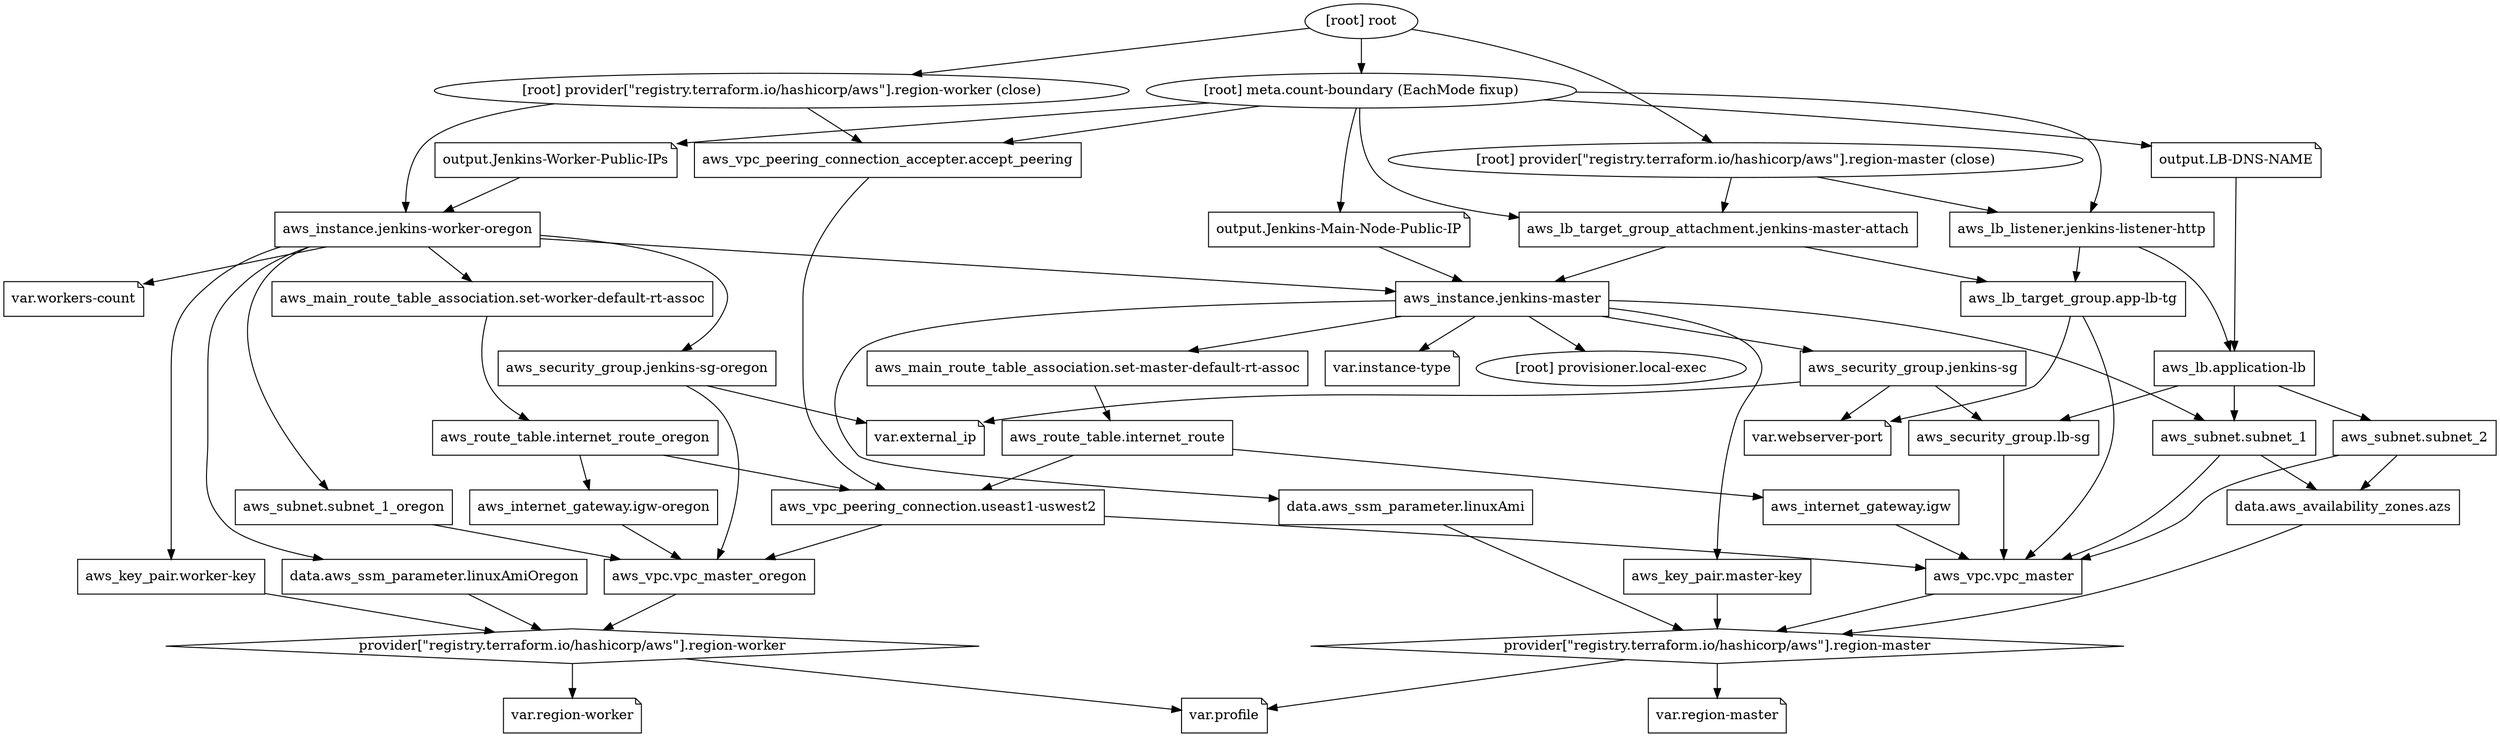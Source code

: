 digraph {
	compound = "true"
	newrank = "true"
	subgraph "root" {
		"[root] aws_instance.jenkins-master (expand)" [label = "aws_instance.jenkins-master", shape = "box"]
		"[root] aws_instance.jenkins-worker-oregon (expand)" [label = "aws_instance.jenkins-worker-oregon", shape = "box"]
		"[root] aws_internet_gateway.igw (expand)" [label = "aws_internet_gateway.igw", shape = "box"]
		"[root] aws_internet_gateway.igw-oregon (expand)" [label = "aws_internet_gateway.igw-oregon", shape = "box"]
		"[root] aws_key_pair.master-key (expand)" [label = "aws_key_pair.master-key", shape = "box"]
		"[root] aws_key_pair.worker-key (expand)" [label = "aws_key_pair.worker-key", shape = "box"]
		"[root] aws_lb.application-lb (expand)" [label = "aws_lb.application-lb", shape = "box"]
		"[root] aws_lb_listener.jenkins-listener-http (expand)" [label = "aws_lb_listener.jenkins-listener-http", shape = "box"]
		"[root] aws_lb_target_group.app-lb-tg (expand)" [label = "aws_lb_target_group.app-lb-tg", shape = "box"]
		"[root] aws_lb_target_group_attachment.jenkins-master-attach (expand)" [label = "aws_lb_target_group_attachment.jenkins-master-attach", shape = "box"]
		"[root] aws_main_route_table_association.set-master-default-rt-assoc (expand)" [label = "aws_main_route_table_association.set-master-default-rt-assoc", shape = "box"]
		"[root] aws_main_route_table_association.set-worker-default-rt-assoc (expand)" [label = "aws_main_route_table_association.set-worker-default-rt-assoc", shape = "box"]
		"[root] aws_route_table.internet_route (expand)" [label = "aws_route_table.internet_route", shape = "box"]
		"[root] aws_route_table.internet_route_oregon (expand)" [label = "aws_route_table.internet_route_oregon", shape = "box"]
		"[root] aws_security_group.jenkins-sg (expand)" [label = "aws_security_group.jenkins-sg", shape = "box"]
		"[root] aws_security_group.jenkins-sg-oregon (expand)" [label = "aws_security_group.jenkins-sg-oregon", shape = "box"]
		"[root] aws_security_group.lb-sg (expand)" [label = "aws_security_group.lb-sg", shape = "box"]
		"[root] aws_subnet.subnet_1 (expand)" [label = "aws_subnet.subnet_1", shape = "box"]
		"[root] aws_subnet.subnet_1_oregon (expand)" [label = "aws_subnet.subnet_1_oregon", shape = "box"]
		"[root] aws_subnet.subnet_2 (expand)" [label = "aws_subnet.subnet_2", shape = "box"]
		"[root] aws_vpc.vpc_master (expand)" [label = "aws_vpc.vpc_master", shape = "box"]
		"[root] aws_vpc.vpc_master_oregon (expand)" [label = "aws_vpc.vpc_master_oregon", shape = "box"]
		"[root] aws_vpc_peering_connection.useast1-uswest2 (expand)" [label = "aws_vpc_peering_connection.useast1-uswest2", shape = "box"]
		"[root] aws_vpc_peering_connection_accepter.accept_peering (expand)" [label = "aws_vpc_peering_connection_accepter.accept_peering", shape = "box"]
		"[root] data.aws_availability_zones.azs (expand)" [label = "data.aws_availability_zones.azs", shape = "box"]
		"[root] data.aws_ssm_parameter.linuxAmi (expand)" [label = "data.aws_ssm_parameter.linuxAmi", shape = "box"]
		"[root] data.aws_ssm_parameter.linuxAmiOregon (expand)" [label = "data.aws_ssm_parameter.linuxAmiOregon", shape = "box"]
		"[root] output.Jenkins-Main-Node-Public-IP" [label = "output.Jenkins-Main-Node-Public-IP", shape = "note"]
		"[root] output.Jenkins-Worker-Public-IPs" [label = "output.Jenkins-Worker-Public-IPs", shape = "note"]
		"[root] output.LB-DNS-NAME" [label = "output.LB-DNS-NAME", shape = "note"]
		"[root] provider[\"registry.terraform.io/hashicorp/aws\"].region-master" [label = "provider[\"registry.terraform.io/hashicorp/aws\"].region-master", shape = "diamond"]
		"[root] provider[\"registry.terraform.io/hashicorp/aws\"].region-worker" [label = "provider[\"registry.terraform.io/hashicorp/aws\"].region-worker", shape = "diamond"]
		"[root] var.external_ip" [label = "var.external_ip", shape = "note"]
		"[root] var.instance-type" [label = "var.instance-type", shape = "note"]
		"[root] var.profile" [label = "var.profile", shape = "note"]
		"[root] var.region-master" [label = "var.region-master", shape = "note"]
		"[root] var.region-worker" [label = "var.region-worker", shape = "note"]
		"[root] var.webserver-port" [label = "var.webserver-port", shape = "note"]
		"[root] var.workers-count" [label = "var.workers-count", shape = "note"]
		"[root] aws_instance.jenkins-master (expand)" -> "[root] aws_key_pair.master-key (expand)"
		"[root] aws_instance.jenkins-master (expand)" -> "[root] aws_main_route_table_association.set-master-default-rt-assoc (expand)"
		"[root] aws_instance.jenkins-master (expand)" -> "[root] aws_security_group.jenkins-sg (expand)"
		"[root] aws_instance.jenkins-master (expand)" -> "[root] aws_subnet.subnet_1 (expand)"
		"[root] aws_instance.jenkins-master (expand)" -> "[root] data.aws_ssm_parameter.linuxAmi (expand)"
		"[root] aws_instance.jenkins-master (expand)" -> "[root] provisioner.local-exec"
		"[root] aws_instance.jenkins-master (expand)" -> "[root] var.instance-type"
		"[root] aws_instance.jenkins-worker-oregon (expand)" -> "[root] aws_instance.jenkins-master (expand)"
		"[root] aws_instance.jenkins-worker-oregon (expand)" -> "[root] aws_key_pair.worker-key (expand)"
		"[root] aws_instance.jenkins-worker-oregon (expand)" -> "[root] aws_main_route_table_association.set-worker-default-rt-assoc (expand)"
		"[root] aws_instance.jenkins-worker-oregon (expand)" -> "[root] aws_security_group.jenkins-sg-oregon (expand)"
		"[root] aws_instance.jenkins-worker-oregon (expand)" -> "[root] aws_subnet.subnet_1_oregon (expand)"
		"[root] aws_instance.jenkins-worker-oregon (expand)" -> "[root] data.aws_ssm_parameter.linuxAmiOregon (expand)"
		"[root] aws_instance.jenkins-worker-oregon (expand)" -> "[root] var.workers-count"
		"[root] aws_internet_gateway.igw (expand)" -> "[root] aws_vpc.vpc_master (expand)"
		"[root] aws_internet_gateway.igw-oregon (expand)" -> "[root] aws_vpc.vpc_master_oregon (expand)"
		"[root] aws_key_pair.master-key (expand)" -> "[root] provider[\"registry.terraform.io/hashicorp/aws\"].region-master"
		"[root] aws_key_pair.worker-key (expand)" -> "[root] provider[\"registry.terraform.io/hashicorp/aws\"].region-worker"
		"[root] aws_lb.application-lb (expand)" -> "[root] aws_security_group.lb-sg (expand)"
		"[root] aws_lb.application-lb (expand)" -> "[root] aws_subnet.subnet_1 (expand)"
		"[root] aws_lb.application-lb (expand)" -> "[root] aws_subnet.subnet_2 (expand)"
		"[root] aws_lb_listener.jenkins-listener-http (expand)" -> "[root] aws_lb.application-lb (expand)"
		"[root] aws_lb_listener.jenkins-listener-http (expand)" -> "[root] aws_lb_target_group.app-lb-tg (expand)"
		"[root] aws_lb_target_group.app-lb-tg (expand)" -> "[root] aws_vpc.vpc_master (expand)"
		"[root] aws_lb_target_group.app-lb-tg (expand)" -> "[root] var.webserver-port"
		"[root] aws_lb_target_group_attachment.jenkins-master-attach (expand)" -> "[root] aws_instance.jenkins-master (expand)"
		"[root] aws_lb_target_group_attachment.jenkins-master-attach (expand)" -> "[root] aws_lb_target_group.app-lb-tg (expand)"
		"[root] aws_main_route_table_association.set-master-default-rt-assoc (expand)" -> "[root] aws_route_table.internet_route (expand)"
		"[root] aws_main_route_table_association.set-worker-default-rt-assoc (expand)" -> "[root] aws_route_table.internet_route_oregon (expand)"
		"[root] aws_route_table.internet_route (expand)" -> "[root] aws_internet_gateway.igw (expand)"
		"[root] aws_route_table.internet_route (expand)" -> "[root] aws_vpc_peering_connection.useast1-uswest2 (expand)"
		"[root] aws_route_table.internet_route_oregon (expand)" -> "[root] aws_internet_gateway.igw-oregon (expand)"
		"[root] aws_route_table.internet_route_oregon (expand)" -> "[root] aws_vpc_peering_connection.useast1-uswest2 (expand)"
		"[root] aws_security_group.jenkins-sg (expand)" -> "[root] aws_security_group.lb-sg (expand)"
		"[root] aws_security_group.jenkins-sg (expand)" -> "[root] var.external_ip"
		"[root] aws_security_group.jenkins-sg (expand)" -> "[root] var.webserver-port"
		"[root] aws_security_group.jenkins-sg-oregon (expand)" -> "[root] aws_vpc.vpc_master_oregon (expand)"
		"[root] aws_security_group.jenkins-sg-oregon (expand)" -> "[root] var.external_ip"
		"[root] aws_security_group.lb-sg (expand)" -> "[root] aws_vpc.vpc_master (expand)"
		"[root] aws_subnet.subnet_1 (expand)" -> "[root] aws_vpc.vpc_master (expand)"
		"[root] aws_subnet.subnet_1 (expand)" -> "[root] data.aws_availability_zones.azs (expand)"
		"[root] aws_subnet.subnet_1_oregon (expand)" -> "[root] aws_vpc.vpc_master_oregon (expand)"
		"[root] aws_subnet.subnet_2 (expand)" -> "[root] aws_vpc.vpc_master (expand)"
		"[root] aws_subnet.subnet_2 (expand)" -> "[root] data.aws_availability_zones.azs (expand)"
		"[root] aws_vpc.vpc_master (expand)" -> "[root] provider[\"registry.terraform.io/hashicorp/aws\"].region-master"
		"[root] aws_vpc.vpc_master_oregon (expand)" -> "[root] provider[\"registry.terraform.io/hashicorp/aws\"].region-worker"
		"[root] aws_vpc_peering_connection.useast1-uswest2 (expand)" -> "[root] aws_vpc.vpc_master (expand)"
		"[root] aws_vpc_peering_connection.useast1-uswest2 (expand)" -> "[root] aws_vpc.vpc_master_oregon (expand)"
		"[root] aws_vpc_peering_connection_accepter.accept_peering (expand)" -> "[root] aws_vpc_peering_connection.useast1-uswest2 (expand)"
		"[root] data.aws_availability_zones.azs (expand)" -> "[root] provider[\"registry.terraform.io/hashicorp/aws\"].region-master"
		"[root] data.aws_ssm_parameter.linuxAmi (expand)" -> "[root] provider[\"registry.terraform.io/hashicorp/aws\"].region-master"
		"[root] data.aws_ssm_parameter.linuxAmiOregon (expand)" -> "[root] provider[\"registry.terraform.io/hashicorp/aws\"].region-worker"
		"[root] meta.count-boundary (EachMode fixup)" -> "[root] aws_lb_listener.jenkins-listener-http (expand)"
		"[root] meta.count-boundary (EachMode fixup)" -> "[root] aws_lb_target_group_attachment.jenkins-master-attach (expand)"
		"[root] meta.count-boundary (EachMode fixup)" -> "[root] aws_vpc_peering_connection_accepter.accept_peering (expand)"
		"[root] meta.count-boundary (EachMode fixup)" -> "[root] output.Jenkins-Main-Node-Public-IP"
		"[root] meta.count-boundary (EachMode fixup)" -> "[root] output.Jenkins-Worker-Public-IPs"
		"[root] meta.count-boundary (EachMode fixup)" -> "[root] output.LB-DNS-NAME"
		"[root] output.Jenkins-Main-Node-Public-IP" -> "[root] aws_instance.jenkins-master (expand)"
		"[root] output.Jenkins-Worker-Public-IPs" -> "[root] aws_instance.jenkins-worker-oregon (expand)"
		"[root] output.LB-DNS-NAME" -> "[root] aws_lb.application-lb (expand)"
		"[root] provider[\"registry.terraform.io/hashicorp/aws\"].region-master (close)" -> "[root] aws_lb_listener.jenkins-listener-http (expand)"
		"[root] provider[\"registry.terraform.io/hashicorp/aws\"].region-master (close)" -> "[root] aws_lb_target_group_attachment.jenkins-master-attach (expand)"
		"[root] provider[\"registry.terraform.io/hashicorp/aws\"].region-master" -> "[root] var.profile"
		"[root] provider[\"registry.terraform.io/hashicorp/aws\"].region-master" -> "[root] var.region-master"
		"[root] provider[\"registry.terraform.io/hashicorp/aws\"].region-worker (close)" -> "[root] aws_instance.jenkins-worker-oregon (expand)"
		"[root] provider[\"registry.terraform.io/hashicorp/aws\"].region-worker (close)" -> "[root] aws_vpc_peering_connection_accepter.accept_peering (expand)"
		"[root] provider[\"registry.terraform.io/hashicorp/aws\"].region-worker" -> "[root] var.profile"
		"[root] provider[\"registry.terraform.io/hashicorp/aws\"].region-worker" -> "[root] var.region-worker"
		"[root] root" -> "[root] meta.count-boundary (EachMode fixup)"
		"[root] root" -> "[root] provider[\"registry.terraform.io/hashicorp/aws\"].region-master (close)"
		"[root] root" -> "[root] provider[\"registry.terraform.io/hashicorp/aws\"].region-worker (close)"
	}
}

